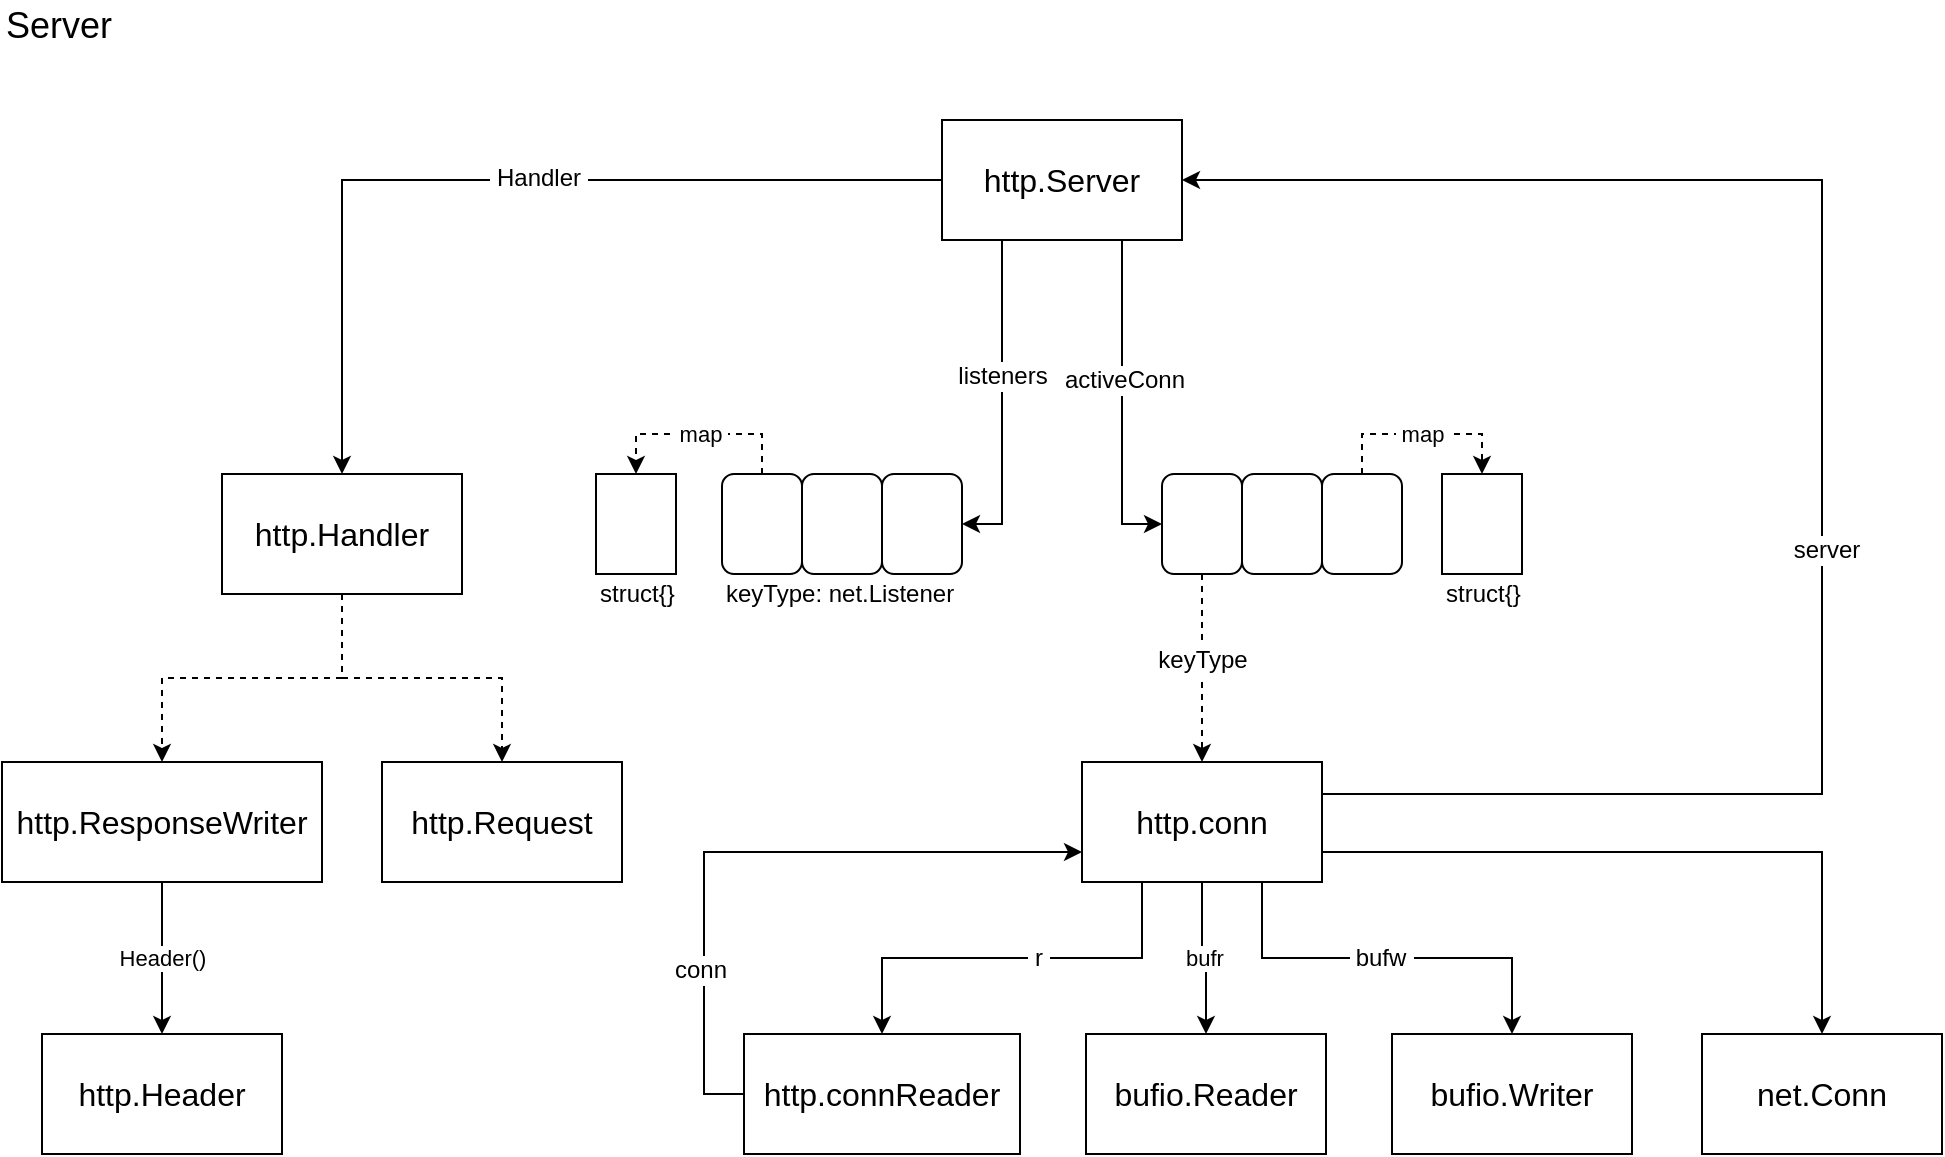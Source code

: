 <mxfile version="11.3.0" type="github" pages="5"><diagram id="zBXkdCU3wYErV7SUpff7" name="Server"><mxGraphModel dx="1773" dy="646" grid="1" gridSize="10" guides="1" tooltips="1" connect="1" arrows="1" fold="1" page="1" pageScale="1" pageWidth="827" pageHeight="1169" math="0" shadow="0"><root><mxCell id="0"/><mxCell id="1" parent="0"/><mxCell id="yy0_jVJ6bca4rbAHpRvI-2" style="edgeStyle=orthogonalEdgeStyle;rounded=0;orthogonalLoop=1;jettySize=auto;html=1;exitX=0.5;exitY=1;exitDx=0;exitDy=0;entryX=0.5;entryY=0;entryDx=0;entryDy=0;dashed=1;" parent="1" source="XZ0kQnbGNtwGTSz7tpr2-2" target="eRuvfbk4fQbDGOvKYoNE-1" edge="1"><mxGeometry relative="1" as="geometry"/></mxCell><mxCell id="_5E_B1N9F94cw7hnciZH-10" style="edgeStyle=orthogonalEdgeStyle;rounded=0;orthogonalLoop=1;jettySize=auto;html=1;exitX=0.5;exitY=1;exitDx=0;exitDy=0;entryX=0.5;entryY=0;entryDx=0;entryDy=0;dashed=1;" edge="1" parent="1" source="XZ0kQnbGNtwGTSz7tpr2-2" target="eRuvfbk4fQbDGOvKYoNE-2"><mxGeometry relative="1" as="geometry"/></mxCell><mxCell id="XZ0kQnbGNtwGTSz7tpr2-2" value="&lt;font style=&quot;font-size: 16px&quot;&gt;http.Handler&lt;/font&gt;" style="rounded=0;whiteSpace=wrap;html=1;" parent="1" vertex="1"><mxGeometry x="30" y="257" width="120" height="60" as="geometry"/></mxCell><mxCell id="oGSa9Z-0SdR6X780-D98-1" value="&lt;font style=&quot;font-size: 18px&quot;&gt;Server&lt;/font&gt;" style="text;html=1;resizable=0;points=[];autosize=1;align=left;verticalAlign=top;spacingTop=-4;" parent="1" vertex="1"><mxGeometry x="-80" y="20" width="70" height="20" as="geometry"/></mxCell><mxCell id="eRuvfbk4fQbDGOvKYoNE-1" value="&lt;font style=&quot;font-size: 16px&quot;&gt;http.Request&lt;/font&gt;" style="rounded=0;whiteSpace=wrap;html=1;" parent="1" vertex="1"><mxGeometry x="110" y="401" width="120" height="60" as="geometry"/></mxCell><mxCell id="_5E_B1N9F94cw7hnciZH-13" value="Header()" style="edgeStyle=orthogonalEdgeStyle;rounded=0;orthogonalLoop=1;jettySize=auto;html=1;exitX=0.5;exitY=1;exitDx=0;exitDy=0;entryX=0.5;entryY=0;entryDx=0;entryDy=0;" edge="1" parent="1" source="eRuvfbk4fQbDGOvKYoNE-2" target="yy0_jVJ6bca4rbAHpRvI-4"><mxGeometry relative="1" as="geometry"/></mxCell><mxCell id="eRuvfbk4fQbDGOvKYoNE-2" value="&lt;font style=&quot;font-size: 16px&quot;&gt;http.ResponseWriter&lt;/font&gt;" style="rounded=0;whiteSpace=wrap;html=1;" parent="1" vertex="1"><mxGeometry x="-80" y="401" width="160" height="60" as="geometry"/></mxCell><mxCell id="yy0_jVJ6bca4rbAHpRvI-4" value="&lt;font style=&quot;font-size: 16px&quot;&gt;http.Header&lt;/font&gt;" style="rounded=0;whiteSpace=wrap;html=1;" parent="1" vertex="1"><mxGeometry x="-60" y="537" width="120" height="60" as="geometry"/></mxCell><mxCell id="yy0_jVJ6bca4rbAHpRvI-7" style="edgeStyle=orthogonalEdgeStyle;rounded=0;orthogonalLoop=1;jettySize=auto;html=1;exitX=0;exitY=0.5;exitDx=0;exitDy=0;entryX=0.5;entryY=0;entryDx=0;entryDy=0;" parent="1" source="yy0_jVJ6bca4rbAHpRvI-6" target="XZ0kQnbGNtwGTSz7tpr2-2" edge="1"><mxGeometry relative="1" as="geometry"/></mxCell><mxCell id="dMa3gt0pQZjK0SJyN9aP-4" value="&amp;nbsp;Handler&amp;nbsp;" style="text;html=1;resizable=0;points=[];align=center;verticalAlign=middle;labelBackgroundColor=#ffffff;" parent="yy0_jVJ6bca4rbAHpRvI-7" vertex="1" connectable="0"><mxGeometry x="-0.093" y="-1" relative="1" as="geometry"><mxPoint as="offset"/></mxGeometry></mxCell><mxCell id="dMa3gt0pQZjK0SJyN9aP-5" style="edgeStyle=orthogonalEdgeStyle;rounded=0;orthogonalLoop=1;jettySize=auto;html=1;exitX=0.25;exitY=1;exitDx=0;exitDy=0;entryX=1;entryY=0.5;entryDx=0;entryDy=0;" parent="1" source="yy0_jVJ6bca4rbAHpRvI-6" target="dMa3gt0pQZjK0SJyN9aP-3" edge="1"><mxGeometry relative="1" as="geometry"/></mxCell><mxCell id="dMa3gt0pQZjK0SJyN9aP-6" value="&amp;nbsp;listeners&amp;nbsp;" style="text;html=1;resizable=0;points=[];align=center;verticalAlign=middle;labelBackgroundColor=#ffffff;" parent="dMa3gt0pQZjK0SJyN9aP-5" vertex="1" connectable="0"><mxGeometry x="0.049" y="3" relative="1" as="geometry"><mxPoint x="-3" y="-17" as="offset"/></mxGeometry></mxCell><mxCell id="_5E_B1N9F94cw7hnciZH-8" style="edgeStyle=orthogonalEdgeStyle;rounded=0;orthogonalLoop=1;jettySize=auto;html=1;exitX=0.75;exitY=1;exitDx=0;exitDy=0;entryX=0;entryY=0.5;entryDx=0;entryDy=0;" edge="1" parent="1" source="yy0_jVJ6bca4rbAHpRvI-6" target="dMa3gt0pQZjK0SJyN9aP-13"><mxGeometry relative="1" as="geometry"/></mxCell><mxCell id="_5E_B1N9F94cw7hnciZH-9" value="&amp;nbsp;activeConn&amp;nbsp;" style="text;html=1;resizable=0;points=[];align=center;verticalAlign=middle;labelBackgroundColor=#ffffff;" vertex="1" connectable="0" parent="_5E_B1N9F94cw7hnciZH-8"><mxGeometry x="-0.136" y="1" relative="1" as="geometry"><mxPoint as="offset"/></mxGeometry></mxCell><mxCell id="yy0_jVJ6bca4rbAHpRvI-6" value="&lt;font style=&quot;font-size: 16px&quot;&gt;http.Server&lt;/font&gt;" style="rounded=0;whiteSpace=wrap;html=1;" parent="1" vertex="1"><mxGeometry x="390" y="80" width="120" height="60" as="geometry"/></mxCell><mxCell id="_5E_B1N9F94cw7hnciZH-11" value="&amp;nbsp;map&amp;nbsp;" style="edgeStyle=orthogonalEdgeStyle;rounded=0;orthogonalLoop=1;jettySize=auto;html=1;exitX=0.5;exitY=0;exitDx=0;exitDy=0;entryX=0.5;entryY=0;entryDx=0;entryDy=0;dashed=1;" edge="1" parent="1" source="dMa3gt0pQZjK0SJyN9aP-1" target="dMa3gt0pQZjK0SJyN9aP-7"><mxGeometry relative="1" as="geometry"/></mxCell><mxCell id="dMa3gt0pQZjK0SJyN9aP-1" value="" style="rounded=1;whiteSpace=wrap;html=1;" parent="1" vertex="1"><mxGeometry x="280" y="257" width="40" height="50" as="geometry"/></mxCell><mxCell id="dMa3gt0pQZjK0SJyN9aP-2" value="" style="rounded=1;whiteSpace=wrap;html=1;" parent="1" vertex="1"><mxGeometry x="320" y="257" width="40" height="50" as="geometry"/></mxCell><mxCell id="dMa3gt0pQZjK0SJyN9aP-3" value="" style="rounded=1;whiteSpace=wrap;html=1;" parent="1" vertex="1"><mxGeometry x="360" y="257" width="40" height="50" as="geometry"/></mxCell><mxCell id="dMa3gt0pQZjK0SJyN9aP-7" value="" style="rounded=0;whiteSpace=wrap;html=1;" parent="1" vertex="1"><mxGeometry x="217" y="257" width="40" height="50" as="geometry"/></mxCell><mxCell id="dMa3gt0pQZjK0SJyN9aP-9" value="keyType: net.Listener" style="text;html=1;resizable=0;points=[];autosize=1;align=left;verticalAlign=top;spacingTop=-4;" parent="1" vertex="1"><mxGeometry x="280" y="307" width="130" height="20" as="geometry"/></mxCell><mxCell id="dMa3gt0pQZjK0SJyN9aP-11" value="struct{}" style="text;html=1;resizable=0;points=[];autosize=1;align=left;verticalAlign=top;spacingTop=-4;" parent="1" vertex="1"><mxGeometry x="217" y="307" width="50" height="20" as="geometry"/></mxCell><mxCell id="dMa3gt0pQZjK0SJyN9aP-24" style="edgeStyle=orthogonalEdgeStyle;rounded=0;orthogonalLoop=1;jettySize=auto;html=1;exitX=0.5;exitY=1;exitDx=0;exitDy=0;dashed=1;entryX=0.5;entryY=0;entryDx=0;entryDy=0;" parent="1" source="dMa3gt0pQZjK0SJyN9aP-13" target="dMa3gt0pQZjK0SJyN9aP-23" edge="1"><mxGeometry relative="1" as="geometry"/></mxCell><mxCell id="dMa3gt0pQZjK0SJyN9aP-25" value="&amp;nbsp;keyType&amp;nbsp;" style="text;html=1;resizable=0;points=[];align=center;verticalAlign=middle;labelBackgroundColor=#ffffff;" parent="dMa3gt0pQZjK0SJyN9aP-24" vertex="1" connectable="0"><mxGeometry x="-0.267" y="8" relative="1" as="geometry"><mxPoint x="-8" y="8" as="offset"/></mxGeometry></mxCell><mxCell id="dMa3gt0pQZjK0SJyN9aP-13" value="" style="rounded=1;whiteSpace=wrap;html=1;" parent="1" vertex="1"><mxGeometry x="500" y="257" width="40" height="50" as="geometry"/></mxCell><mxCell id="dMa3gt0pQZjK0SJyN9aP-14" value="" style="rounded=1;whiteSpace=wrap;html=1;" parent="1" vertex="1"><mxGeometry x="540" y="257" width="40" height="50" as="geometry"/></mxCell><mxCell id="_5E_B1N9F94cw7hnciZH-12" value="&amp;nbsp;map&amp;nbsp;" style="edgeStyle=orthogonalEdgeStyle;rounded=0;orthogonalLoop=1;jettySize=auto;html=1;exitX=0.5;exitY=0;exitDx=0;exitDy=0;entryX=0.5;entryY=0;entryDx=0;entryDy=0;dashed=1;" edge="1" parent="1" source="dMa3gt0pQZjK0SJyN9aP-15" target="dMa3gt0pQZjK0SJyN9aP-19"><mxGeometry relative="1" as="geometry"/></mxCell><mxCell id="dMa3gt0pQZjK0SJyN9aP-15" value="" style="rounded=1;whiteSpace=wrap;html=1;" parent="1" vertex="1"><mxGeometry x="580" y="257" width="40" height="50" as="geometry"/></mxCell><mxCell id="dMa3gt0pQZjK0SJyN9aP-19" value="" style="rounded=0;whiteSpace=wrap;html=1;" parent="1" vertex="1"><mxGeometry x="640" y="257" width="40" height="50" as="geometry"/></mxCell><mxCell id="dMa3gt0pQZjK0SJyN9aP-20" value="struct{}" style="text;html=1;resizable=0;points=[];autosize=1;align=left;verticalAlign=top;spacingTop=-4;" parent="1" vertex="1"><mxGeometry x="640" y="307" width="50" height="20" as="geometry"/></mxCell><mxCell id="dMa3gt0pQZjK0SJyN9aP-27" style="edgeStyle=orthogonalEdgeStyle;rounded=0;orthogonalLoop=1;jettySize=auto;html=1;exitX=1;exitY=0.5;exitDx=0;exitDy=0;entryX=1;entryY=0.5;entryDx=0;entryDy=0;" parent="1" source="dMa3gt0pQZjK0SJyN9aP-23" target="yy0_jVJ6bca4rbAHpRvI-6" edge="1"><mxGeometry relative="1" as="geometry"><Array as="points"><mxPoint x="580" y="417"/><mxPoint x="830" y="417"/><mxPoint x="830" y="110"/></Array></mxGeometry></mxCell><mxCell id="dMa3gt0pQZjK0SJyN9aP-28" value="server" style="text;html=1;resizable=0;points=[];align=center;verticalAlign=middle;labelBackgroundColor=#ffffff;" parent="dMa3gt0pQZjK0SJyN9aP-27" vertex="1" connectable="0"><mxGeometry x="-0.133" y="-2" relative="1" as="geometry"><mxPoint as="offset"/></mxGeometry></mxCell><mxCell id="dMa3gt0pQZjK0SJyN9aP-34" style="edgeStyle=orthogonalEdgeStyle;rounded=0;orthogonalLoop=1;jettySize=auto;html=1;exitX=0.25;exitY=1;exitDx=0;exitDy=0;" parent="1" source="dMa3gt0pQZjK0SJyN9aP-23" target="dMa3gt0pQZjK0SJyN9aP-30" edge="1"><mxGeometry relative="1" as="geometry"/></mxCell><mxCell id="bbZI7tWqv4jfkgn5L-42-3" value="&amp;nbsp;r&amp;nbsp;" style="text;html=1;resizable=0;points=[];align=center;verticalAlign=middle;labelBackgroundColor=#ffffff;" parent="dMa3gt0pQZjK0SJyN9aP-34" vertex="1" connectable="0"><mxGeometry x="-0.122" relative="1" as="geometry"><mxPoint as="offset"/></mxGeometry></mxCell><mxCell id="dMa3gt0pQZjK0SJyN9aP-35" style="edgeStyle=orthogonalEdgeStyle;rounded=0;orthogonalLoop=1;jettySize=auto;html=1;exitX=0.75;exitY=1;exitDx=0;exitDy=0;" parent="1" source="dMa3gt0pQZjK0SJyN9aP-23" target="dMa3gt0pQZjK0SJyN9aP-31" edge="1"><mxGeometry relative="1" as="geometry"/></mxCell><mxCell id="bbZI7tWqv4jfkgn5L-42-4" value="&amp;nbsp;bufw&amp;nbsp;" style="text;html=1;resizable=0;points=[];align=center;verticalAlign=middle;labelBackgroundColor=#ffffff;" parent="dMa3gt0pQZjK0SJyN9aP-35" vertex="1" connectable="0"><mxGeometry x="-0.035" relative="1" as="geometry"><mxPoint as="offset"/></mxGeometry></mxCell><mxCell id="bbZI7tWqv4jfkgn5L-42-2" value="bufr" style="edgeStyle=orthogonalEdgeStyle;rounded=0;orthogonalLoop=1;jettySize=auto;html=1;" parent="1" source="dMa3gt0pQZjK0SJyN9aP-23" target="bbZI7tWqv4jfkgn5L-42-1" edge="1"><mxGeometry relative="1" as="geometry"/></mxCell><mxCell id="_5E_B1N9F94cw7hnciZH-15" style="edgeStyle=orthogonalEdgeStyle;rounded=0;orthogonalLoop=1;jettySize=auto;html=1;exitX=1;exitY=0.75;exitDx=0;exitDy=0;entryX=0.5;entryY=0;entryDx=0;entryDy=0;" edge="1" parent="1" source="dMa3gt0pQZjK0SJyN9aP-23" target="dMa3gt0pQZjK0SJyN9aP-29"><mxGeometry relative="1" as="geometry"/></mxCell><mxCell id="dMa3gt0pQZjK0SJyN9aP-23" value="&lt;font style=&quot;font-size: 16px&quot;&gt;http.conn&lt;/font&gt;" style="rounded=0;whiteSpace=wrap;html=1;" parent="1" vertex="1"><mxGeometry x="460" y="401" width="120" height="60" as="geometry"/></mxCell><mxCell id="bbZI7tWqv4jfkgn5L-42-1" value="&lt;font style=&quot;font-size: 16px&quot;&gt;bufio.Reader&lt;/font&gt;" style="rounded=0;whiteSpace=wrap;html=1;" parent="1" vertex="1"><mxGeometry x="462" y="537" width="120" height="60" as="geometry"/></mxCell><mxCell id="dMa3gt0pQZjK0SJyN9aP-29" value="&lt;font style=&quot;font-size: 16px&quot;&gt;net.Conn&lt;/font&gt;" style="rounded=0;whiteSpace=wrap;html=1;" parent="1" vertex="1"><mxGeometry x="770" y="537" width="120" height="60" as="geometry"/></mxCell><mxCell id="55347ak_hM7CL-N7wHWb-1" style="edgeStyle=orthogonalEdgeStyle;rounded=0;orthogonalLoop=1;jettySize=auto;html=1;exitX=0;exitY=0.5;exitDx=0;exitDy=0;entryX=0;entryY=0.75;entryDx=0;entryDy=0;" parent="1" source="dMa3gt0pQZjK0SJyN9aP-30" target="dMa3gt0pQZjK0SJyN9aP-23" edge="1"><mxGeometry relative="1" as="geometry"/></mxCell><mxCell id="55347ak_hM7CL-N7wHWb-2" value="conn" style="text;html=1;resizable=0;points=[];align=center;verticalAlign=middle;labelBackgroundColor=#ffffff;" parent="55347ak_hM7CL-N7wHWb-1" vertex="1" connectable="0"><mxGeometry x="-0.502" y="2" relative="1" as="geometry"><mxPoint as="offset"/></mxGeometry></mxCell><mxCell id="dMa3gt0pQZjK0SJyN9aP-30" value="&lt;font style=&quot;font-size: 16px&quot;&gt;http.connReader&lt;/font&gt;" style="rounded=0;whiteSpace=wrap;html=1;" parent="1" vertex="1"><mxGeometry x="291" y="537" width="138" height="60" as="geometry"/></mxCell><mxCell id="dMa3gt0pQZjK0SJyN9aP-31" value="&lt;font style=&quot;font-size: 16px&quot;&gt;bufio.Writer&lt;/font&gt;" style="rounded=0;whiteSpace=wrap;html=1;" parent="1" vertex="1"><mxGeometry x="615" y="537" width="120" height="60" as="geometry"/></mxCell></root></mxGraphModel></diagram><diagram id="KPZ4N2hkVdt5YZVteXWy" name="Transport"><mxGraphModel dx="946" dy="646" grid="1" gridSize="10" guides="1" tooltips="1" connect="1" arrows="1" fold="1" page="1" pageScale="1" pageWidth="827" pageHeight="1169" math="0" shadow="0"><root><mxCell id="mEmLJkesen6WETmv3eBq-0"/><mxCell id="mEmLJkesen6WETmv3eBq-1" parent="mEmLJkesen6WETmv3eBq-0"/><mxCell id="mEmLJkesen6WETmv3eBq-4" value="" style="edgeStyle=orthogonalEdgeStyle;rounded=0;orthogonalLoop=1;jettySize=auto;html=1;dashed=1;" parent="mEmLJkesen6WETmv3eBq-1" source="mEmLJkesen6WETmv3eBq-2" target="mEmLJkesen6WETmv3eBq-3" edge="1"><mxGeometry relative="1" as="geometry"/></mxCell><mxCell id="mEmLJkesen6WETmv3eBq-16" style="edgeStyle=orthogonalEdgeStyle;rounded=0;orthogonalLoop=1;jettySize=auto;html=1;exitX=0;exitY=0.5;exitDx=0;exitDy=0;entryX=0;entryY=0.5;entryDx=0;entryDy=0;" parent="mEmLJkesen6WETmv3eBq-1" source="mEmLJkesen6WETmv3eBq-2" target="mEmLJkesen6WETmv3eBq-13" edge="1"><mxGeometry relative="1" as="geometry"/></mxCell><mxCell id="mEmLJkesen6WETmv3eBq-17" value="idleConn" style="text;html=1;resizable=0;points=[];align=center;verticalAlign=middle;labelBackgroundColor=#ffffff;" parent="mEmLJkesen6WETmv3eBq-16" vertex="1" connectable="0"><mxGeometry x="0.025" y="-2" relative="1" as="geometry"><mxPoint x="2" y="-7" as="offset"/></mxGeometry></mxCell><mxCell id="mEmLJkesen6WETmv3eBq-2" value="&lt;font style=&quot;font-size: 15px&quot;&gt;http.Transport&lt;/font&gt;" style="rounded=0;whiteSpace=wrap;html=1;" parent="mEmLJkesen6WETmv3eBq-1" vertex="1"><mxGeometry x="100" y="360" width="140" height="50" as="geometry"/></mxCell><mxCell id="mEmLJkesen6WETmv3eBq-8" style="edgeStyle=orthogonalEdgeStyle;rounded=0;orthogonalLoop=1;jettySize=auto;html=1;exitX=0.5;exitY=0;exitDx=0;exitDy=0;entryX=0.5;entryY=1;entryDx=0;entryDy=0;dashed=1;" parent="mEmLJkesen6WETmv3eBq-1" source="mEmLJkesen6WETmv3eBq-3" target="mEmLJkesen6WETmv3eBq-7" edge="1"><mxGeometry relative="1" as="geometry"/></mxCell><mxCell id="mEmLJkesen6WETmv3eBq-9" style="edgeStyle=orthogonalEdgeStyle;rounded=0;orthogonalLoop=1;jettySize=auto;html=1;exitX=0.5;exitY=0;exitDx=0;exitDy=0;entryX=0.5;entryY=1;entryDx=0;entryDy=0;dashed=1;" parent="mEmLJkesen6WETmv3eBq-1" source="mEmLJkesen6WETmv3eBq-3" target="mEmLJkesen6WETmv3eBq-6" edge="1"><mxGeometry relative="1" as="geometry"/></mxCell><mxCell id="mEmLJkesen6WETmv3eBq-3" value="&lt;font style=&quot;font-size: 15px&quot;&gt;http.RoundTripper&lt;/font&gt;" style="rounded=0;whiteSpace=wrap;html=1;" parent="mEmLJkesen6WETmv3eBq-1" vertex="1"><mxGeometry x="100" y="260" width="140" height="50" as="geometry"/></mxCell><mxCell id="mEmLJkesen6WETmv3eBq-6" value="&lt;font style=&quot;font-size: 15px&quot;&gt;http.Response&lt;/font&gt;" style="rounded=0;whiteSpace=wrap;html=1;" parent="mEmLJkesen6WETmv3eBq-1" vertex="1"><mxGeometry x="200" y="150" width="130" height="50" as="geometry"/></mxCell><mxCell id="mEmLJkesen6WETmv3eBq-7" value="&lt;font style=&quot;font-size: 15px&quot;&gt;http.Request&lt;/font&gt;" style="rounded=0;whiteSpace=wrap;html=1;" parent="mEmLJkesen6WETmv3eBq-1" vertex="1"><mxGeometry x="20" y="150" width="130" height="50" as="geometry"/></mxCell><mxCell id="mEmLJkesen6WETmv3eBq-23" style="edgeStyle=orthogonalEdgeStyle;rounded=0;orthogonalLoop=1;jettySize=auto;html=1;exitX=0.5;exitY=0;exitDx=0;exitDy=0;entryX=0.5;entryY=0;entryDx=0;entryDy=0;dashed=1;" parent="mEmLJkesen6WETmv3eBq-1" source="mEmLJkesen6WETmv3eBq-13" target="mEmLJkesen6WETmv3eBq-20" edge="1"><mxGeometry relative="1" as="geometry"/></mxCell><mxCell id="mEmLJkesen6WETmv3eBq-24" value="&amp;nbsp;map&amp;nbsp;" style="text;html=1;resizable=0;points=[];align=center;verticalAlign=middle;labelBackgroundColor=#ffffff;" parent="mEmLJkesen6WETmv3eBq-23" vertex="1" connectable="0"><mxGeometry x="0.08" y="1" relative="1" as="geometry"><mxPoint as="offset"/></mxGeometry></mxCell><mxCell id="mEmLJkesen6WETmv3eBq-13" value="" style="rounded=1;whiteSpace=wrap;html=1;" parent="mEmLJkesen6WETmv3eBq-1" vertex="1"><mxGeometry x="120" y="480" width="40" height="50" as="geometry"/></mxCell><mxCell id="mEmLJkesen6WETmv3eBq-14" value="" style="rounded=1;whiteSpace=wrap;html=1;" parent="mEmLJkesen6WETmv3eBq-1" vertex="1"><mxGeometry x="160" y="480" width="40" height="50" as="geometry"/></mxCell><mxCell id="mEmLJkesen6WETmv3eBq-15" value="" style="rounded=1;whiteSpace=wrap;html=1;" parent="mEmLJkesen6WETmv3eBq-1" vertex="1"><mxGeometry x="200" y="480" width="40" height="50" as="geometry"/></mxCell><mxCell id="mEmLJkesen6WETmv3eBq-18" value="keyType:&amp;nbsp; http.connectMethodKey" style="text;html=1;resizable=0;points=[];autosize=1;align=left;verticalAlign=top;spacingTop=-4;" parent="mEmLJkesen6WETmv3eBq-1" vertex="1"><mxGeometry x="120" y="538" width="200" height="20" as="geometry"/></mxCell><mxCell id="mEmLJkesen6WETmv3eBq-20" value="" style="rounded=1;whiteSpace=wrap;html=1;" parent="mEmLJkesen6WETmv3eBq-1" vertex="1"><mxGeometry x="293" y="480" width="40" height="50" as="geometry"/></mxCell><mxCell id="mEmLJkesen6WETmv3eBq-27" style="edgeStyle=orthogonalEdgeStyle;rounded=0;orthogonalLoop=1;jettySize=auto;html=1;exitX=0.5;exitY=0;exitDx=0;exitDy=0;dashed=1;entryX=0;entryY=0.5;entryDx=0;entryDy=0;" parent="mEmLJkesen6WETmv3eBq-1" source="mEmLJkesen6WETmv3eBq-21" target="mEmLJkesen6WETmv3eBq-26" edge="1"><mxGeometry relative="1" as="geometry"><mxPoint x="460" y="200" as="targetPoint"/></mxGeometry></mxCell><mxCell id="mEmLJkesen6WETmv3eBq-28" value="valueType" style="text;html=1;resizable=0;points=[];align=center;verticalAlign=middle;labelBackgroundColor=#ffffff;" parent="mEmLJkesen6WETmv3eBq-27" vertex="1" connectable="0"><mxGeometry x="-0.181" relative="1" as="geometry"><mxPoint as="offset"/></mxGeometry></mxCell><mxCell id="mEmLJkesen6WETmv3eBq-21" value="" style="rounded=1;whiteSpace=wrap;html=1;" parent="mEmLJkesen6WETmv3eBq-1" vertex="1"><mxGeometry x="333" y="480" width="40" height="50" as="geometry"/></mxCell><mxCell id="mEmLJkesen6WETmv3eBq-22" value="" style="rounded=1;whiteSpace=wrap;html=1;" parent="mEmLJkesen6WETmv3eBq-1" vertex="1"><mxGeometry x="373" y="480" width="40" height="50" as="geometry"/></mxCell><mxCell id="mEmLJkesen6WETmv3eBq-32" style="edgeStyle=orthogonalEdgeStyle;rounded=0;orthogonalLoop=1;jettySize=auto;html=1;exitX=0.25;exitY=1;exitDx=0;exitDy=0;entryX=0.5;entryY=0;entryDx=0;entryDy=0;" parent="mEmLJkesen6WETmv3eBq-1" source="mEmLJkesen6WETmv3eBq-26" target="mEmLJkesen6WETmv3eBq-31" edge="1"><mxGeometry relative="1" as="geometry"/></mxCell><mxCell id="mEmLJkesen6WETmv3eBq-36" value="&amp;nbsp;conn&amp;nbsp;" style="text;html=1;resizable=0;points=[];align=center;verticalAlign=middle;labelBackgroundColor=#ffffff;" parent="mEmLJkesen6WETmv3eBq-32" vertex="1" connectable="0"><mxGeometry x="0.004" y="4" relative="1" as="geometry"><mxPoint as="offset"/></mxGeometry></mxCell><mxCell id="mEmLJkesen6WETmv3eBq-33" style="edgeStyle=orthogonalEdgeStyle;rounded=0;orthogonalLoop=1;jettySize=auto;html=1;exitX=0.5;exitY=1;exitDx=0;exitDy=0;entryX=0.5;entryY=0;entryDx=0;entryDy=0;" parent="mEmLJkesen6WETmv3eBq-1" source="mEmLJkesen6WETmv3eBq-26" target="mEmLJkesen6WETmv3eBq-30" edge="1"><mxGeometry relative="1" as="geometry"/></mxCell><mxCell id="mEmLJkesen6WETmv3eBq-37" value="br" style="text;html=1;resizable=0;points=[];align=center;verticalAlign=middle;labelBackgroundColor=#ffffff;" parent="mEmLJkesen6WETmv3eBq-33" vertex="1" connectable="0"><mxGeometry x="-0.017" relative="1" as="geometry"><mxPoint as="offset"/></mxGeometry></mxCell><mxCell id="mEmLJkesen6WETmv3eBq-34" style="edgeStyle=orthogonalEdgeStyle;rounded=0;orthogonalLoop=1;jettySize=auto;html=1;exitX=0.75;exitY=1;exitDx=0;exitDy=0;" parent="mEmLJkesen6WETmv3eBq-1" source="mEmLJkesen6WETmv3eBq-26" target="mEmLJkesen6WETmv3eBq-29" edge="1"><mxGeometry relative="1" as="geometry"/></mxCell><mxCell id="mEmLJkesen6WETmv3eBq-38" value="&amp;nbsp;bw&amp;nbsp;" style="text;html=1;resizable=0;points=[];align=center;verticalAlign=middle;labelBackgroundColor=#ffffff;" parent="mEmLJkesen6WETmv3eBq-34" vertex="1" connectable="0"><mxGeometry x="-0.009" y="-3" relative="1" as="geometry"><mxPoint as="offset"/></mxGeometry></mxCell><mxCell id="mEmLJkesen6WETmv3eBq-26" value="&lt;font style=&quot;font-size: 15px&quot;&gt;http.persistConn&lt;/font&gt;" style="rounded=0;whiteSpace=wrap;html=1;" parent="mEmLJkesen6WETmv3eBq-1" vertex="1"><mxGeometry x="510" y="150" width="150" height="50" as="geometry"/></mxCell><mxCell id="mEmLJkesen6WETmv3eBq-29" value="&lt;font style=&quot;font-size: 15px&quot;&gt;bufio.Writer&lt;/font&gt;" style="rounded=0;whiteSpace=wrap;html=1;" parent="mEmLJkesen6WETmv3eBq-1" vertex="1"><mxGeometry x="667" y="320" width="120" height="50" as="geometry"/></mxCell><mxCell id="mEmLJkesen6WETmv3eBq-41" style="edgeStyle=orthogonalEdgeStyle;rounded=0;orthogonalLoop=1;jettySize=auto;html=1;exitX=0.5;exitY=1;exitDx=0;exitDy=0;entryX=0.5;entryY=1;entryDx=0;entryDy=0;dashed=1;" parent="mEmLJkesen6WETmv3eBq-1" source="mEmLJkesen6WETmv3eBq-30" target="mEmLJkesen6WETmv3eBq-31" edge="1"><mxGeometry relative="1" as="geometry"/></mxCell><mxCell id="mEmLJkesen6WETmv3eBq-30" value="&lt;font style=&quot;font-size: 15px&quot;&gt;bufio.Reader&lt;/font&gt;" style="rounded=0;whiteSpace=wrap;html=1;" parent="mEmLJkesen6WETmv3eBq-1" vertex="1"><mxGeometry x="527" y="320" width="120" height="50" as="geometry"/></mxCell><mxCell id="mEmLJkesen6WETmv3eBq-31" value="&lt;font style=&quot;font-size: 15px&quot;&gt;net.Conn&lt;/font&gt;" style="rounded=0;whiteSpace=wrap;html=1;" parent="mEmLJkesen6WETmv3eBq-1" vertex="1"><mxGeometry x="380" y="320" width="120" height="50" as="geometry"/></mxCell><mxCell id="mEmLJkesen6WETmv3eBq-44" value="" style="endArrow=none;dashed=1;html=1;entryX=0.5;entryY=1;entryDx=0;entryDy=0;" parent="mEmLJkesen6WETmv3eBq-1" target="mEmLJkesen6WETmv3eBq-29" edge="1"><mxGeometry width="50" height="50" relative="1" as="geometry"><mxPoint x="727" y="420" as="sourcePoint"/><mxPoint x="657" y="470" as="targetPoint"/></mxGeometry></mxCell><mxCell id="mEmLJkesen6WETmv3eBq-45" value="" style="endArrow=none;dashed=1;html=1;" parent="mEmLJkesen6WETmv3eBq-1" edge="1"><mxGeometry width="50" height="50" relative="1" as="geometry"><mxPoint x="440" y="420" as="sourcePoint"/><mxPoint x="727" y="420" as="targetPoint"/></mxGeometry></mxCell><mxCell id="mEmLJkesen6WETmv3eBq-46" value="" style="endArrow=classic;html=1;dashed=1;entryX=0.5;entryY=1;entryDx=0;entryDy=0;" parent="mEmLJkesen6WETmv3eBq-1" target="mEmLJkesen6WETmv3eBq-31" edge="1"><mxGeometry width="50" height="50" relative="1" as="geometry"><mxPoint x="440" y="420" as="sourcePoint"/><mxPoint x="457" y="400" as="targetPoint"/></mxGeometry></mxCell><mxCell id="mEmLJkesen6WETmv3eBq-47" value="&lt;font style=&quot;font-size: 18px&quot;&gt;Transport&lt;/font&gt;" style="text;html=1;resizable=0;points=[];autosize=1;align=left;verticalAlign=top;spacingTop=-4;" parent="mEmLJkesen6WETmv3eBq-1" vertex="1"><mxGeometry x="20" y="88" width="90" height="20" as="geometry"/></mxCell></root></mxGraphModel></diagram><diagram id="yZ_oZVqlJmadZ3tex43q" name="Page-3"><mxGraphModel dx="946" dy="646" grid="1" gridSize="10" guides="1" tooltips="1" connect="1" arrows="1" fold="1" page="1" pageScale="1" pageWidth="827" pageHeight="1169" math="0" shadow="0"><root><mxCell id="Id-MR9r3dJlgoPdQ7y2n-0"/><mxCell id="Id-MR9r3dJlgoPdQ7y2n-1" parent="Id-MR9r3dJlgoPdQ7y2n-0"/><mxCell id="-VMHHCW4gEyBvCWVsnuy-2" value="" style="edgeStyle=orthogonalEdgeStyle;rounded=0;orthogonalLoop=1;jettySize=auto;html=1;" parent="Id-MR9r3dJlgoPdQ7y2n-1" source="-VMHHCW4gEyBvCWVsnuy-0" target="-VMHHCW4gEyBvCWVsnuy-1" edge="1"><mxGeometry relative="1" as="geometry"/></mxCell><mxCell id="-VMHHCW4gEyBvCWVsnuy-0" value="&lt;font style=&quot;font-size: 14px&quot;&gt;http.HandleFunc&lt;/font&gt;" style="rounded=0;whiteSpace=wrap;html=1;" parent="Id-MR9r3dJlgoPdQ7y2n-1" vertex="1"><mxGeometry x="320" y="240" width="120" height="60" as="geometry"/></mxCell><mxCell id="-VMHHCW4gEyBvCWVsnuy-1" value="&lt;font style=&quot;font-size: 14px&quot;&gt;DefaultServeMux.HandleFunc&lt;/font&gt;" style="rounded=0;whiteSpace=wrap;html=1;" parent="Id-MR9r3dJlgoPdQ7y2n-1" vertex="1"><mxGeometry x="260" y="380" width="240" height="60" as="geometry"/></mxCell></root></mxGraphModel></diagram><diagram id="4JwQag7f2aZwFlugCQE-" name="ListenAndServe"><mxGraphModel dx="946" dy="646" grid="1" gridSize="10" guides="1" tooltips="1" connect="1" arrows="1" fold="1" page="1" pageScale="1" pageWidth="827" pageHeight="1169" math="0" shadow="0"><root><mxCell id="S3FvTVJexCwpWLH37yGV-0"/><mxCell id="S3FvTVJexCwpWLH37yGV-1" parent="S3FvTVJexCwpWLH37yGV-0"/><mxCell id="S3FvTVJexCwpWLH37yGV-4" value="" style="edgeStyle=orthogonalEdgeStyle;rounded=0;orthogonalLoop=1;jettySize=auto;html=1;" parent="S3FvTVJexCwpWLH37yGV-1" source="S3FvTVJexCwpWLH37yGV-2" target="S3FvTVJexCwpWLH37yGV-3" edge="1"><mxGeometry relative="1" as="geometry"/></mxCell><mxCell id="S3FvTVJexCwpWLH37yGV-2" value="&lt;font style=&quot;font-size: 14px&quot;&gt;http.ListenAndServe&lt;/font&gt;" style="rounded=0;whiteSpace=wrap;html=1;" parent="S3FvTVJexCwpWLH37yGV-1" vertex="1"><mxGeometry x="280" y="140" width="160" height="60" as="geometry"/></mxCell><mxCell id="S3FvTVJexCwpWLH37yGV-6" value="" style="edgeStyle=orthogonalEdgeStyle;rounded=0;orthogonalLoop=1;jettySize=auto;html=1;" parent="S3FvTVJexCwpWLH37yGV-1" source="S3FvTVJexCwpWLH37yGV-3" target="S3FvTVJexCwpWLH37yGV-5" edge="1"><mxGeometry relative="1" as="geometry"/></mxCell><mxCell id="S3FvTVJexCwpWLH37yGV-13" style="edgeStyle=orthogonalEdgeStyle;rounded=0;orthogonalLoop=1;jettySize=auto;html=1;exitX=0.5;exitY=1;exitDx=0;exitDy=0;" parent="S3FvTVJexCwpWLH37yGV-1" source="S3FvTVJexCwpWLH37yGV-3" target="S3FvTVJexCwpWLH37yGV-12" edge="1"><mxGeometry relative="1" as="geometry"/></mxCell><mxCell id="S3FvTVJexCwpWLH37yGV-3" value="&lt;font style=&quot;font-size: 14px&quot;&gt;server.ListenAndServe&lt;/font&gt;" style="rounded=0;whiteSpace=wrap;html=1;" parent="S3FvTVJexCwpWLH37yGV-1" vertex="1"><mxGeometry x="280" y="240" width="160" height="60" as="geometry"/></mxCell><mxCell id="S3FvTVJexCwpWLH37yGV-8" value="" style="edgeStyle=orthogonalEdgeStyle;rounded=0;orthogonalLoop=1;jettySize=auto;html=1;" parent="S3FvTVJexCwpWLH37yGV-1" source="S3FvTVJexCwpWLH37yGV-5" target="S3FvTVJexCwpWLH37yGV-7" edge="1"><mxGeometry relative="1" as="geometry"/></mxCell><mxCell id="S3FvTVJexCwpWLH37yGV-5" value="&lt;font style=&quot;font-size: 14px&quot;&gt;net.Listen&lt;/font&gt;" style="rounded=0;whiteSpace=wrap;html=1;" parent="S3FvTVJexCwpWLH37yGV-1" vertex="1"><mxGeometry x="160" y="360" width="120" height="60" as="geometry"/></mxCell><mxCell id="S3FvTVJexCwpWLH37yGV-10" value="" style="edgeStyle=orthogonalEdgeStyle;rounded=0;orthogonalLoop=1;jettySize=auto;html=1;" parent="S3FvTVJexCwpWLH37yGV-1" source="S3FvTVJexCwpWLH37yGV-7" target="S3FvTVJexCwpWLH37yGV-9" edge="1"><mxGeometry relative="1" as="geometry"/></mxCell><mxCell id="S3FvTVJexCwpWLH37yGV-7" value="&lt;font style=&quot;font-size: 14px&quot;&gt;lc.Listen&lt;/font&gt;" style="rounded=0;whiteSpace=wrap;html=1;" parent="S3FvTVJexCwpWLH37yGV-1" vertex="1"><mxGeometry x="160" y="460" width="120" height="60" as="geometry"/></mxCell><mxCell id="S3FvTVJexCwpWLH37yGV-9" value="&lt;font style=&quot;font-size: 14px&quot;&gt;net.Listener&lt;/font&gt;" style="rounded=0;whiteSpace=wrap;html=1;" parent="S3FvTVJexCwpWLH37yGV-1" vertex="1"><mxGeometry x="160" y="560" width="120" height="60" as="geometry"/></mxCell><mxCell id="USFdodz2diBvor4ge3F8-1" style="edgeStyle=orthogonalEdgeStyle;rounded=0;orthogonalLoop=1;jettySize=auto;html=1;exitX=0.5;exitY=1;exitDx=0;exitDy=0;entryX=0.5;entryY=0;entryDx=0;entryDy=0;" parent="S3FvTVJexCwpWLH37yGV-1" source="S3FvTVJexCwpWLH37yGV-12" target="USFdodz2diBvor4ge3F8-0" edge="1"><mxGeometry relative="1" as="geometry"/></mxCell><mxCell id="S3FvTVJexCwpWLH37yGV-12" value="&lt;font style=&quot;font-size: 14px&quot;&gt;srv.Serve&lt;/font&gt;" style="rounded=0;whiteSpace=wrap;html=1;" parent="S3FvTVJexCwpWLH37yGV-1" vertex="1"><mxGeometry x="440" y="360" width="120" height="60" as="geometry"/></mxCell><mxCell id="S3FvTVJexCwpWLH37yGV-14" value="&lt;font style=&quot;font-size: 14px&quot;&gt;c.serve&lt;/font&gt;" style="rounded=0;whiteSpace=wrap;html=1;" parent="S3FvTVJexCwpWLH37yGV-1" vertex="1"><mxGeometry x="440" y="680" width="120" height="60" as="geometry"/></mxCell><mxCell id="USFdodz2diBvor4ge3F8-5" style="edgeStyle=orthogonalEdgeStyle;rounded=0;orthogonalLoop=1;jettySize=auto;html=1;exitX=0.5;exitY=1;exitDx=0;exitDy=0;entryX=0.5;entryY=0;entryDx=0;entryDy=0;" parent="S3FvTVJexCwpWLH37yGV-1" source="USFdodz2diBvor4ge3F8-0" target="USFdodz2diBvor4ge3F8-3" edge="1"><mxGeometry relative="1" as="geometry"/></mxCell><mxCell id="USFdodz2diBvor4ge3F8-0" value="&lt;font style=&quot;font-size: 14px&quot;&gt;l.Accept&lt;/font&gt;" style="rounded=0;whiteSpace=wrap;html=1;" parent="S3FvTVJexCwpWLH37yGV-1" vertex="1"><mxGeometry x="440" y="460" width="120" height="60" as="geometry"/></mxCell><mxCell id="USFdodz2diBvor4ge3F8-6" style="edgeStyle=orthogonalEdgeStyle;rounded=0;orthogonalLoop=1;jettySize=auto;html=1;exitX=0.5;exitY=1;exitDx=0;exitDy=0;entryX=0.5;entryY=0;entryDx=0;entryDy=0;dashed=1;" parent="S3FvTVJexCwpWLH37yGV-1" source="USFdodz2diBvor4ge3F8-3" target="S3FvTVJexCwpWLH37yGV-14" edge="1"><mxGeometry relative="1" as="geometry"/></mxCell><mxCell id="USFdodz2diBvor4ge3F8-7" value="go" style="text;html=1;resizable=0;points=[];align=center;verticalAlign=middle;labelBackgroundColor=#ffffff;" parent="USFdodz2diBvor4ge3F8-6" vertex="1" connectable="0"><mxGeometry x="-0.2" relative="1" as="geometry"><mxPoint as="offset"/></mxGeometry></mxCell><mxCell id="USFdodz2diBvor4ge3F8-3" value="&lt;font style=&quot;font-size: 14px&quot;&gt;srv.newConn&lt;/font&gt;" style="rounded=0;whiteSpace=wrap;html=1;" parent="S3FvTVJexCwpWLH37yGV-1" vertex="1"><mxGeometry x="440" y="560" width="120" height="60" as="geometry"/></mxCell><mxCell id="2Zhp7PKMF2z1S9RGb2SX-0" value="&lt;span style=&quot;font-family: &amp;#34;helvetica&amp;#34; , &amp;#34;arial&amp;#34; , sans-serif ; font-size: 0px&quot;&gt;%3CmxGraphModel%3E%3Croot%3E%3CmxCell%20id%3D%220%22%2F%3E%3CmxCell%20id%3D%221%22%20parent%3D%220%22%2F%3E%3CmxCell%20id%3D%222%22%20value%3D%22%26lt%3Bfont%20style%3D%26quot%3Bfont-size%3A%2018px%26quot%3B%26gt%3BServeMux%26lt%3B%2Ffont%26gt%3B%22%20style%3D%22text%3Bhtml%3D1%3Bresizable%3D0%3Bpoints%3D%5B%5D%3Bautosize%3D1%3Balign%3Dleft%3BverticalAlign%3Dtop%3BspacingTop%3D-4%3B%22%20vertex%3D%221%22%20parent%3D%221%22%3E%3CmxGeometry%20x%3D%22152%22%20y%3D%2220%22%20width%3D%22100%22%20height%3D%2220%22%20as%3D%22geometry%22%2F%3E%3C%2FmxCell%3E%3C%2Froot%3E%3C%2FmxGraphModel%3&lt;/span&gt;" style="text;html=1;resizable=0;points=[];autosize=1;align=left;verticalAlign=top;spacingTop=-4;" vertex="1" parent="S3FvTVJexCwpWLH37yGV-1"><mxGeometry x="172" y="45" width="20" height="20" as="geometry"/></mxCell><mxCell id="2Zhp7PKMF2z1S9RGb2SX-1" value="&lt;font style=&quot;font-size: 18px&quot;&gt;ListenAndServe&lt;/font&gt;" style="text;html=1;resizable=0;points=[];autosize=1;align=left;verticalAlign=top;spacingTop=-4;" vertex="1" parent="S3FvTVJexCwpWLH37yGV-1"><mxGeometry x="160" y="75" width="140" height="20" as="geometry"/></mxCell></root></mxGraphModel></diagram><diagram id="mjTnmN5DwRDTRQpgka-0" name="ServeMux"><mxGraphModel dx="946" dy="646" grid="1" gridSize="10" guides="1" tooltips="1" connect="1" arrows="1" fold="1" page="1" pageScale="1" pageWidth="827" pageHeight="1169" math="0" shadow="0"><root><mxCell id="Et6wvGj3YvyoOb96JrDs-0"/><mxCell id="Et6wvGj3YvyoOb96JrDs-1" parent="Et6wvGj3YvyoOb96JrDs-0"/><mxCell id="QggJsDC7pDz8lcSw8fVk-0" value="&lt;font style=&quot;font-size: 18px&quot;&gt;ServeMux&lt;/font&gt;" style="text;html=1;resizable=0;points=[];autosize=1;align=left;verticalAlign=top;spacingTop=-4;" parent="Et6wvGj3YvyoOb96JrDs-1" vertex="1"><mxGeometry x="162" y="40" width="100" height="20" as="geometry"/></mxCell><mxCell id="rgUunCsfbiqFfM3smYLa-4" style="edgeStyle=orthogonalEdgeStyle;rounded=0;orthogonalLoop=1;jettySize=auto;html=1;exitX=0;exitY=0.5;exitDx=0;exitDy=0;entryX=0;entryY=0.5;entryDx=0;entryDy=0;" parent="Et6wvGj3YvyoOb96JrDs-1" source="rgUunCsfbiqFfM3smYLa-0" target="rgUunCsfbiqFfM3smYLa-1" edge="1"><mxGeometry relative="1" as="geometry"/></mxCell><mxCell id="rgUunCsfbiqFfM3smYLa-13" value="m" style="text;html=1;resizable=0;points=[];align=center;verticalAlign=middle;labelBackgroundColor=#ffffff;" parent="rgUunCsfbiqFfM3smYLa-4" vertex="1" connectable="0"><mxGeometry x="0.056" y="-2" relative="1" as="geometry"><mxPoint as="offset"/></mxGeometry></mxCell><mxCell id="rgUunCsfbiqFfM3smYLa-0" value="&lt;font style=&quot;font-size: 16px&quot;&gt;http.ServeMux&lt;/font&gt;" style="rounded=0;whiteSpace=wrap;html=1;" parent="Et6wvGj3YvyoOb96JrDs-1" vertex="1"><mxGeometry x="182" y="280" width="140" height="60" as="geometry"/></mxCell><mxCell id="rgUunCsfbiqFfM3smYLa-10" style="edgeStyle=orthogonalEdgeStyle;rounded=0;orthogonalLoop=1;jettySize=auto;html=1;exitX=0.5;exitY=0;exitDx=0;exitDy=0;entryX=0.5;entryY=0;entryDx=0;entryDy=0;dashed=1;" parent="Et6wvGj3YvyoOb96JrDs-1" source="rgUunCsfbiqFfM3smYLa-1" target="rgUunCsfbiqFfM3smYLa-7" edge="1"><mxGeometry relative="1" as="geometry"/></mxCell><mxCell id="OLaeQMfO65MSQ3BBuPcG-0" value="&amp;nbsp;map&amp;nbsp;" style="text;html=1;resizable=0;points=[];align=center;verticalAlign=middle;labelBackgroundColor=#ffffff;" parent="rgUunCsfbiqFfM3smYLa-10" vertex="1" connectable="0"><mxGeometry x="-0.117" y="-3" relative="1" as="geometry"><mxPoint x="4" y="-3" as="offset"/></mxGeometry></mxCell><mxCell id="rgUunCsfbiqFfM3smYLa-1" value="" style="rounded=1;whiteSpace=wrap;html=1;" parent="Et6wvGj3YvyoOb96JrDs-1" vertex="1"><mxGeometry x="182" y="440" width="40" height="50" as="geometry"/></mxCell><mxCell id="rgUunCsfbiqFfM3smYLa-2" value="" style="rounded=1;whiteSpace=wrap;html=1;" parent="Et6wvGj3YvyoOb96JrDs-1" vertex="1"><mxGeometry x="222" y="440" width="40" height="50" as="geometry"/></mxCell><mxCell id="rgUunCsfbiqFfM3smYLa-3" value="" style="rounded=1;whiteSpace=wrap;html=1;" parent="Et6wvGj3YvyoOb96JrDs-1" vertex="1"><mxGeometry x="262" y="440" width="40" height="50" as="geometry"/></mxCell><mxCell id="rgUunCsfbiqFfM3smYLa-5" value="&lt;font style=&quot;font-size: 14px&quot;&gt;keyType: String&lt;/font&gt;" style="text;html=1;resizable=0;points=[];autosize=1;align=left;verticalAlign=top;spacingTop=-4;" parent="Et6wvGj3YvyoOb96JrDs-1" vertex="1"><mxGeometry x="182" y="498" width="110" height="20" as="geometry"/></mxCell><mxCell id="rgUunCsfbiqFfM3smYLa-7" value="" style="rounded=1;whiteSpace=wrap;html=1;" parent="Et6wvGj3YvyoOb96JrDs-1" vertex="1"><mxGeometry x="382" y="440" width="40" height="50" as="geometry"/></mxCell><mxCell id="rgUunCsfbiqFfM3smYLa-15" style="edgeStyle=orthogonalEdgeStyle;rounded=0;orthogonalLoop=1;jettySize=auto;html=1;exitX=0.5;exitY=0;exitDx=0;exitDy=0;entryX=0.5;entryY=1;entryDx=0;entryDy=0;" parent="Et6wvGj3YvyoOb96JrDs-1" source="rgUunCsfbiqFfM3smYLa-8" target="rgUunCsfbiqFfM3smYLa-14" edge="1"><mxGeometry relative="1" as="geometry"/></mxCell><mxCell id="rgUunCsfbiqFfM3smYLa-16" value="&amp;nbsp;h&amp;nbsp;" style="text;html=1;resizable=0;points=[];align=center;verticalAlign=middle;labelBackgroundColor=#ffffff;" parent="rgUunCsfbiqFfM3smYLa-15" vertex="1" connectable="0"><mxGeometry x="-0.053" y="-1" relative="1" as="geometry"><mxPoint as="offset"/></mxGeometry></mxCell><mxCell id="rgUunCsfbiqFfM3smYLa-8" value="" style="rounded=1;whiteSpace=wrap;html=1;" parent="Et6wvGj3YvyoOb96JrDs-1" vertex="1"><mxGeometry x="422" y="440" width="40" height="50" as="geometry"/></mxCell><mxCell id="rgUunCsfbiqFfM3smYLa-9" value="" style="rounded=1;whiteSpace=wrap;html=1;" parent="Et6wvGj3YvyoOb96JrDs-1" vertex="1"><mxGeometry x="462" y="440" width="40" height="50" as="geometry"/></mxCell><mxCell id="rgUunCsfbiqFfM3smYLa-11" value="&lt;font style=&quot;font-size: 14px&quot;&gt;valueType: muxEntry&lt;/font&gt;" style="text;html=1;resizable=0;points=[];autosize=1;align=left;verticalAlign=top;spacingTop=-4;" parent="Et6wvGj3YvyoOb96JrDs-1" vertex="1"><mxGeometry x="382" y="498" width="150" height="20" as="geometry"/></mxCell><mxCell id="u4QdaNwOdSBTh2nxOv0L-0" style="edgeStyle=orthogonalEdgeStyle;rounded=0;orthogonalLoop=1;jettySize=auto;html=1;exitX=0.5;exitY=0;exitDx=0;exitDy=0;entryX=0.5;entryY=1;entryDx=0;entryDy=0;" parent="Et6wvGj3YvyoOb96JrDs-1" source="rgUunCsfbiqFfM3smYLa-14" target="rgUunCsfbiqFfM3smYLa-19" edge="1"><mxGeometry relative="1" as="geometry"/></mxCell><mxCell id="rgUunCsfbiqFfM3smYLa-14" value="&lt;font style=&quot;font-size: 16px&quot;&gt;http.Handler&lt;/font&gt;" style="rounded=0;whiteSpace=wrap;html=1;" parent="Et6wvGj3YvyoOb96JrDs-1" vertex="1"><mxGeometry x="422" y="280" width="140" height="60" as="geometry"/></mxCell><mxCell id="rgUunCsfbiqFfM3smYLa-18" style="edgeStyle=orthogonalEdgeStyle;rounded=0;orthogonalLoop=1;jettySize=auto;html=1;exitX=0.5;exitY=1;exitDx=0;exitDy=0;dashed=1;" parent="Et6wvGj3YvyoOb96JrDs-1" source="rgUunCsfbiqFfM3smYLa-17" target="rgUunCsfbiqFfM3smYLa-0" edge="1"><mxGeometry relative="1" as="geometry"/></mxCell><mxCell id="rgUunCsfbiqFfM3smYLa-17" value="&lt;font style=&quot;font-size: 16px&quot;&gt;http.Request&lt;/font&gt;" style="rounded=0;whiteSpace=wrap;html=1;dashed=1;" parent="Et6wvGj3YvyoOb96JrDs-1" vertex="1"><mxGeometry x="187" y="140" width="130" height="60" as="geometry"/></mxCell><mxCell id="rgUunCsfbiqFfM3smYLa-19" value="&lt;font style=&quot;font-size: 16px&quot;&gt;http.ServeHTTP&lt;/font&gt;" style="rounded=0;whiteSpace=wrap;html=1;" parent="Et6wvGj3YvyoOb96JrDs-1" vertex="1"><mxGeometry x="422" y="140" width="140" height="60" as="geometry"/></mxCell></root></mxGraphModel></diagram></mxfile>